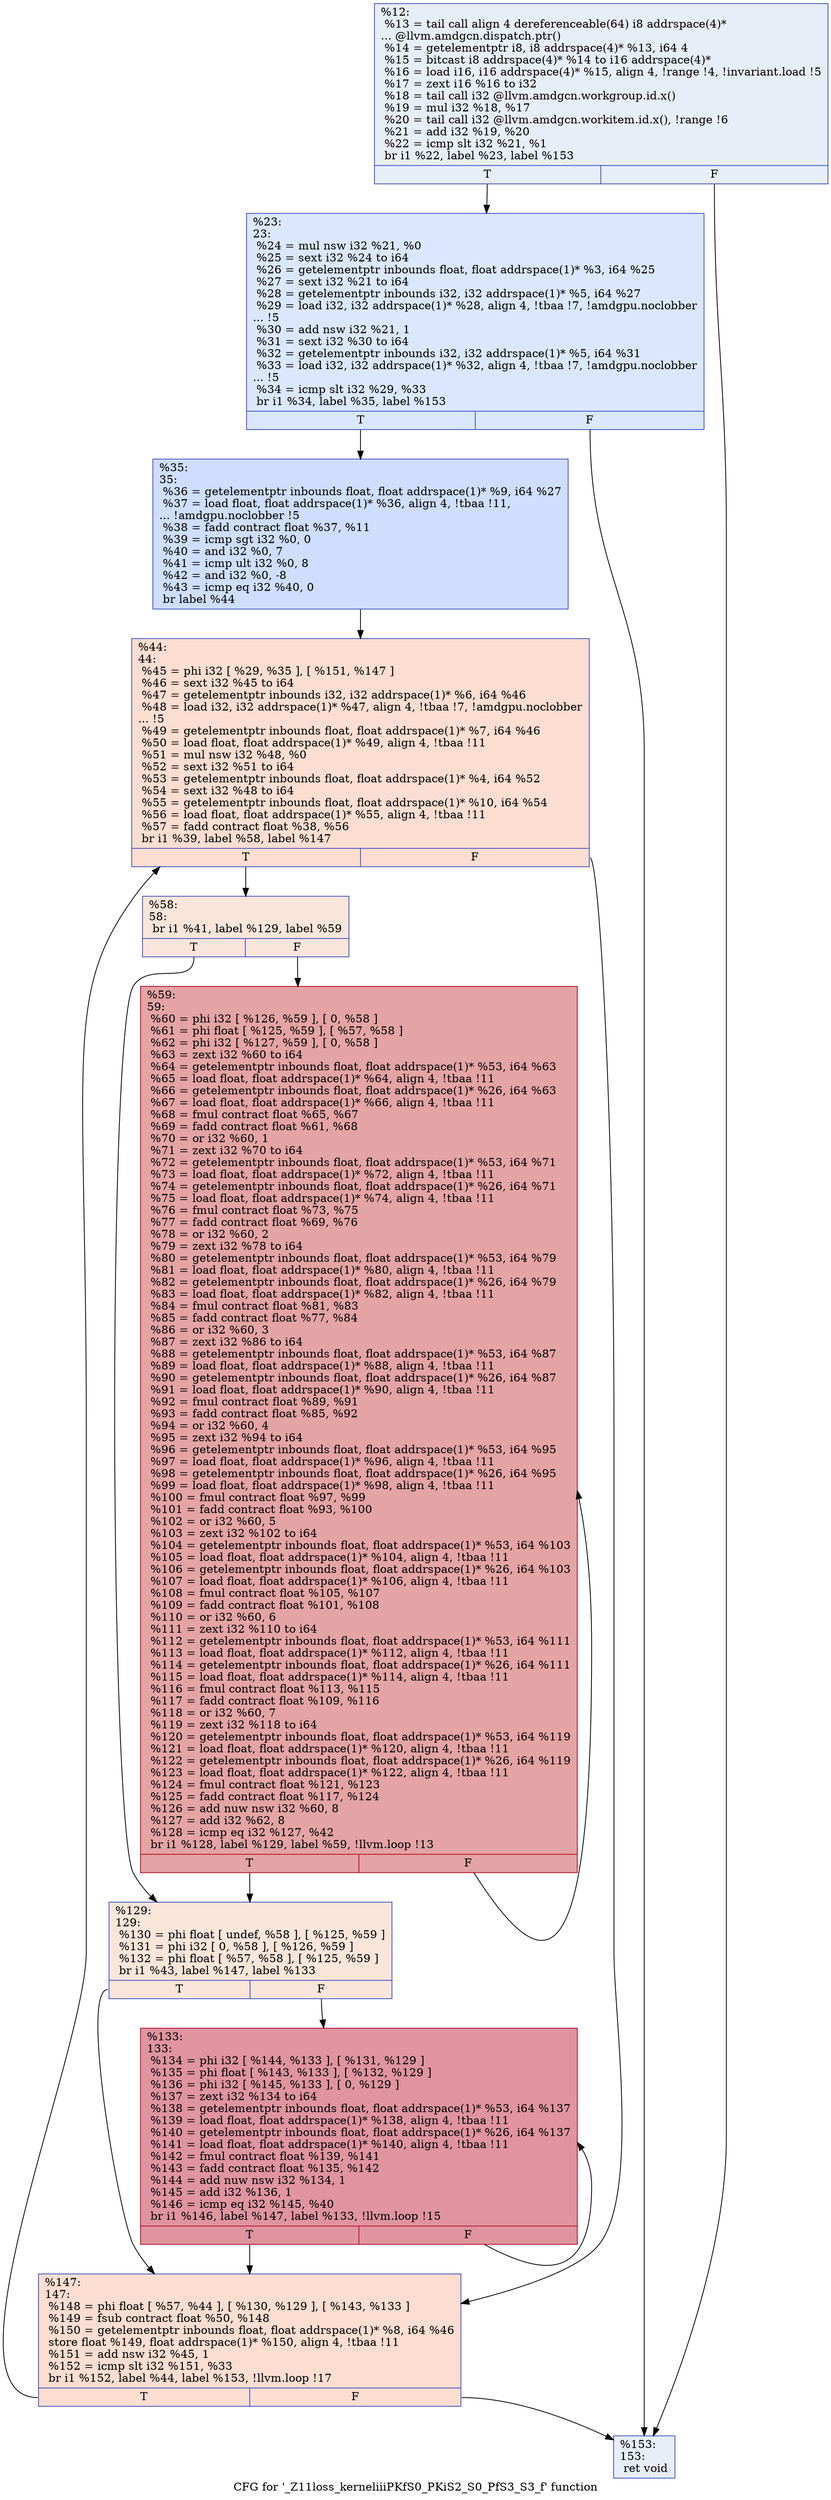 digraph "CFG for '_Z11loss_kerneliiiPKfS0_PKiS2_S0_PfS3_S3_f' function" {
	label="CFG for '_Z11loss_kerneliiiPKfS0_PKiS2_S0_PfS3_S3_f' function";

	Node0x53ed0f0 [shape=record,color="#3d50c3ff", style=filled, fillcolor="#cbd8ee70",label="{%12:\l  %13 = tail call align 4 dereferenceable(64) i8 addrspace(4)*\l... @llvm.amdgcn.dispatch.ptr()\l  %14 = getelementptr i8, i8 addrspace(4)* %13, i64 4\l  %15 = bitcast i8 addrspace(4)* %14 to i16 addrspace(4)*\l  %16 = load i16, i16 addrspace(4)* %15, align 4, !range !4, !invariant.load !5\l  %17 = zext i16 %16 to i32\l  %18 = tail call i32 @llvm.amdgcn.workgroup.id.x()\l  %19 = mul i32 %18, %17\l  %20 = tail call i32 @llvm.amdgcn.workitem.id.x(), !range !6\l  %21 = add i32 %19, %20\l  %22 = icmp slt i32 %21, %1\l  br i1 %22, label %23, label %153\l|{<s0>T|<s1>F}}"];
	Node0x53ed0f0:s0 -> Node0x53efc10;
	Node0x53ed0f0:s1 -> Node0x53efca0;
	Node0x53efc10 [shape=record,color="#3d50c3ff", style=filled, fillcolor="#aec9fc70",label="{%23:\l23:                                               \l  %24 = mul nsw i32 %21, %0\l  %25 = sext i32 %24 to i64\l  %26 = getelementptr inbounds float, float addrspace(1)* %3, i64 %25\l  %27 = sext i32 %21 to i64\l  %28 = getelementptr inbounds i32, i32 addrspace(1)* %5, i64 %27\l  %29 = load i32, i32 addrspace(1)* %28, align 4, !tbaa !7, !amdgpu.noclobber\l... !5\l  %30 = add nsw i32 %21, 1\l  %31 = sext i32 %30 to i64\l  %32 = getelementptr inbounds i32, i32 addrspace(1)* %5, i64 %31\l  %33 = load i32, i32 addrspace(1)* %32, align 4, !tbaa !7, !amdgpu.noclobber\l... !5\l  %34 = icmp slt i32 %29, %33\l  br i1 %34, label %35, label %153\l|{<s0>T|<s1>F}}"];
	Node0x53efc10:s0 -> Node0x53ef4a0;
	Node0x53efc10:s1 -> Node0x53efca0;
	Node0x53ef4a0 [shape=record,color="#3d50c3ff", style=filled, fillcolor="#93b5fe70",label="{%35:\l35:                                               \l  %36 = getelementptr inbounds float, float addrspace(1)* %9, i64 %27\l  %37 = load float, float addrspace(1)* %36, align 4, !tbaa !11,\l... !amdgpu.noclobber !5\l  %38 = fadd contract float %37, %11\l  %39 = icmp sgt i32 %0, 0\l  %40 = and i32 %0, 7\l  %41 = icmp ult i32 %0, 8\l  %42 = and i32 %0, -8\l  %43 = icmp eq i32 %40, 0\l  br label %44\l}"];
	Node0x53ef4a0 -> Node0x53f1a40;
	Node0x53f1a40 [shape=record,color="#3d50c3ff", style=filled, fillcolor="#f7b39670",label="{%44:\l44:                                               \l  %45 = phi i32 [ %29, %35 ], [ %151, %147 ]\l  %46 = sext i32 %45 to i64\l  %47 = getelementptr inbounds i32, i32 addrspace(1)* %6, i64 %46\l  %48 = load i32, i32 addrspace(1)* %47, align 4, !tbaa !7, !amdgpu.noclobber\l... !5\l  %49 = getelementptr inbounds float, float addrspace(1)* %7, i64 %46\l  %50 = load float, float addrspace(1)* %49, align 4, !tbaa !11\l  %51 = mul nsw i32 %48, %0\l  %52 = sext i32 %51 to i64\l  %53 = getelementptr inbounds float, float addrspace(1)* %4, i64 %52\l  %54 = sext i32 %48 to i64\l  %55 = getelementptr inbounds float, float addrspace(1)* %10, i64 %54\l  %56 = load float, float addrspace(1)* %55, align 4, !tbaa !11\l  %57 = fadd contract float %38, %56\l  br i1 %39, label %58, label %147\l|{<s0>T|<s1>F}}"];
	Node0x53f1a40:s0 -> Node0x53f2970;
	Node0x53f1a40:s1 -> Node0x53f1b70;
	Node0x53f2970 [shape=record,color="#3d50c3ff", style=filled, fillcolor="#f4c5ad70",label="{%58:\l58:                                               \l  br i1 %41, label %129, label %59\l|{<s0>T|<s1>F}}"];
	Node0x53f2970:s0 -> Node0x53f2ab0;
	Node0x53f2970:s1 -> Node0x53f2b00;
	Node0x53f2b00 [shape=record,color="#b70d28ff", style=filled, fillcolor="#c32e3170",label="{%59:\l59:                                               \l  %60 = phi i32 [ %126, %59 ], [ 0, %58 ]\l  %61 = phi float [ %125, %59 ], [ %57, %58 ]\l  %62 = phi i32 [ %127, %59 ], [ 0, %58 ]\l  %63 = zext i32 %60 to i64\l  %64 = getelementptr inbounds float, float addrspace(1)* %53, i64 %63\l  %65 = load float, float addrspace(1)* %64, align 4, !tbaa !11\l  %66 = getelementptr inbounds float, float addrspace(1)* %26, i64 %63\l  %67 = load float, float addrspace(1)* %66, align 4, !tbaa !11\l  %68 = fmul contract float %65, %67\l  %69 = fadd contract float %61, %68\l  %70 = or i32 %60, 1\l  %71 = zext i32 %70 to i64\l  %72 = getelementptr inbounds float, float addrspace(1)* %53, i64 %71\l  %73 = load float, float addrspace(1)* %72, align 4, !tbaa !11\l  %74 = getelementptr inbounds float, float addrspace(1)* %26, i64 %71\l  %75 = load float, float addrspace(1)* %74, align 4, !tbaa !11\l  %76 = fmul contract float %73, %75\l  %77 = fadd contract float %69, %76\l  %78 = or i32 %60, 2\l  %79 = zext i32 %78 to i64\l  %80 = getelementptr inbounds float, float addrspace(1)* %53, i64 %79\l  %81 = load float, float addrspace(1)* %80, align 4, !tbaa !11\l  %82 = getelementptr inbounds float, float addrspace(1)* %26, i64 %79\l  %83 = load float, float addrspace(1)* %82, align 4, !tbaa !11\l  %84 = fmul contract float %81, %83\l  %85 = fadd contract float %77, %84\l  %86 = or i32 %60, 3\l  %87 = zext i32 %86 to i64\l  %88 = getelementptr inbounds float, float addrspace(1)* %53, i64 %87\l  %89 = load float, float addrspace(1)* %88, align 4, !tbaa !11\l  %90 = getelementptr inbounds float, float addrspace(1)* %26, i64 %87\l  %91 = load float, float addrspace(1)* %90, align 4, !tbaa !11\l  %92 = fmul contract float %89, %91\l  %93 = fadd contract float %85, %92\l  %94 = or i32 %60, 4\l  %95 = zext i32 %94 to i64\l  %96 = getelementptr inbounds float, float addrspace(1)* %53, i64 %95\l  %97 = load float, float addrspace(1)* %96, align 4, !tbaa !11\l  %98 = getelementptr inbounds float, float addrspace(1)* %26, i64 %95\l  %99 = load float, float addrspace(1)* %98, align 4, !tbaa !11\l  %100 = fmul contract float %97, %99\l  %101 = fadd contract float %93, %100\l  %102 = or i32 %60, 5\l  %103 = zext i32 %102 to i64\l  %104 = getelementptr inbounds float, float addrspace(1)* %53, i64 %103\l  %105 = load float, float addrspace(1)* %104, align 4, !tbaa !11\l  %106 = getelementptr inbounds float, float addrspace(1)* %26, i64 %103\l  %107 = load float, float addrspace(1)* %106, align 4, !tbaa !11\l  %108 = fmul contract float %105, %107\l  %109 = fadd contract float %101, %108\l  %110 = or i32 %60, 6\l  %111 = zext i32 %110 to i64\l  %112 = getelementptr inbounds float, float addrspace(1)* %53, i64 %111\l  %113 = load float, float addrspace(1)* %112, align 4, !tbaa !11\l  %114 = getelementptr inbounds float, float addrspace(1)* %26, i64 %111\l  %115 = load float, float addrspace(1)* %114, align 4, !tbaa !11\l  %116 = fmul contract float %113, %115\l  %117 = fadd contract float %109, %116\l  %118 = or i32 %60, 7\l  %119 = zext i32 %118 to i64\l  %120 = getelementptr inbounds float, float addrspace(1)* %53, i64 %119\l  %121 = load float, float addrspace(1)* %120, align 4, !tbaa !11\l  %122 = getelementptr inbounds float, float addrspace(1)* %26, i64 %119\l  %123 = load float, float addrspace(1)* %122, align 4, !tbaa !11\l  %124 = fmul contract float %121, %123\l  %125 = fadd contract float %117, %124\l  %126 = add nuw nsw i32 %60, 8\l  %127 = add i32 %62, 8\l  %128 = icmp eq i32 %127, %42\l  br i1 %128, label %129, label %59, !llvm.loop !13\l|{<s0>T|<s1>F}}"];
	Node0x53f2b00:s0 -> Node0x53f2ab0;
	Node0x53f2b00:s1 -> Node0x53f2b00;
	Node0x53f2ab0 [shape=record,color="#3d50c3ff", style=filled, fillcolor="#f4c5ad70",label="{%129:\l129:                                              \l  %130 = phi float [ undef, %58 ], [ %125, %59 ]\l  %131 = phi i32 [ 0, %58 ], [ %126, %59 ]\l  %132 = phi float [ %57, %58 ], [ %125, %59 ]\l  br i1 %43, label %147, label %133\l|{<s0>T|<s1>F}}"];
	Node0x53f2ab0:s0 -> Node0x53f1b70;
	Node0x53f2ab0:s1 -> Node0x53f3350;
	Node0x53f3350 [shape=record,color="#b70d28ff", style=filled, fillcolor="#b70d2870",label="{%133:\l133:                                              \l  %134 = phi i32 [ %144, %133 ], [ %131, %129 ]\l  %135 = phi float [ %143, %133 ], [ %132, %129 ]\l  %136 = phi i32 [ %145, %133 ], [ 0, %129 ]\l  %137 = zext i32 %134 to i64\l  %138 = getelementptr inbounds float, float addrspace(1)* %53, i64 %137\l  %139 = load float, float addrspace(1)* %138, align 4, !tbaa !11\l  %140 = getelementptr inbounds float, float addrspace(1)* %26, i64 %137\l  %141 = load float, float addrspace(1)* %140, align 4, !tbaa !11\l  %142 = fmul contract float %139, %141\l  %143 = fadd contract float %135, %142\l  %144 = add nuw nsw i32 %134, 1\l  %145 = add i32 %136, 1\l  %146 = icmp eq i32 %145, %40\l  br i1 %146, label %147, label %133, !llvm.loop !15\l|{<s0>T|<s1>F}}"];
	Node0x53f3350:s0 -> Node0x53f1b70;
	Node0x53f3350:s1 -> Node0x53f3350;
	Node0x53f1b70 [shape=record,color="#3d50c3ff", style=filled, fillcolor="#f7b39670",label="{%147:\l147:                                              \l  %148 = phi float [ %57, %44 ], [ %130, %129 ], [ %143, %133 ]\l  %149 = fsub contract float %50, %148\l  %150 = getelementptr inbounds float, float addrspace(1)* %8, i64 %46\l  store float %149, float addrspace(1)* %150, align 4, !tbaa !11\l  %151 = add nsw i32 %45, 1\l  %152 = icmp slt i32 %151, %33\l  br i1 %152, label %44, label %153, !llvm.loop !17\l|{<s0>T|<s1>F}}"];
	Node0x53f1b70:s0 -> Node0x53f1a40;
	Node0x53f1b70:s1 -> Node0x53efca0;
	Node0x53efca0 [shape=record,color="#3d50c3ff", style=filled, fillcolor="#cbd8ee70",label="{%153:\l153:                                              \l  ret void\l}"];
}
